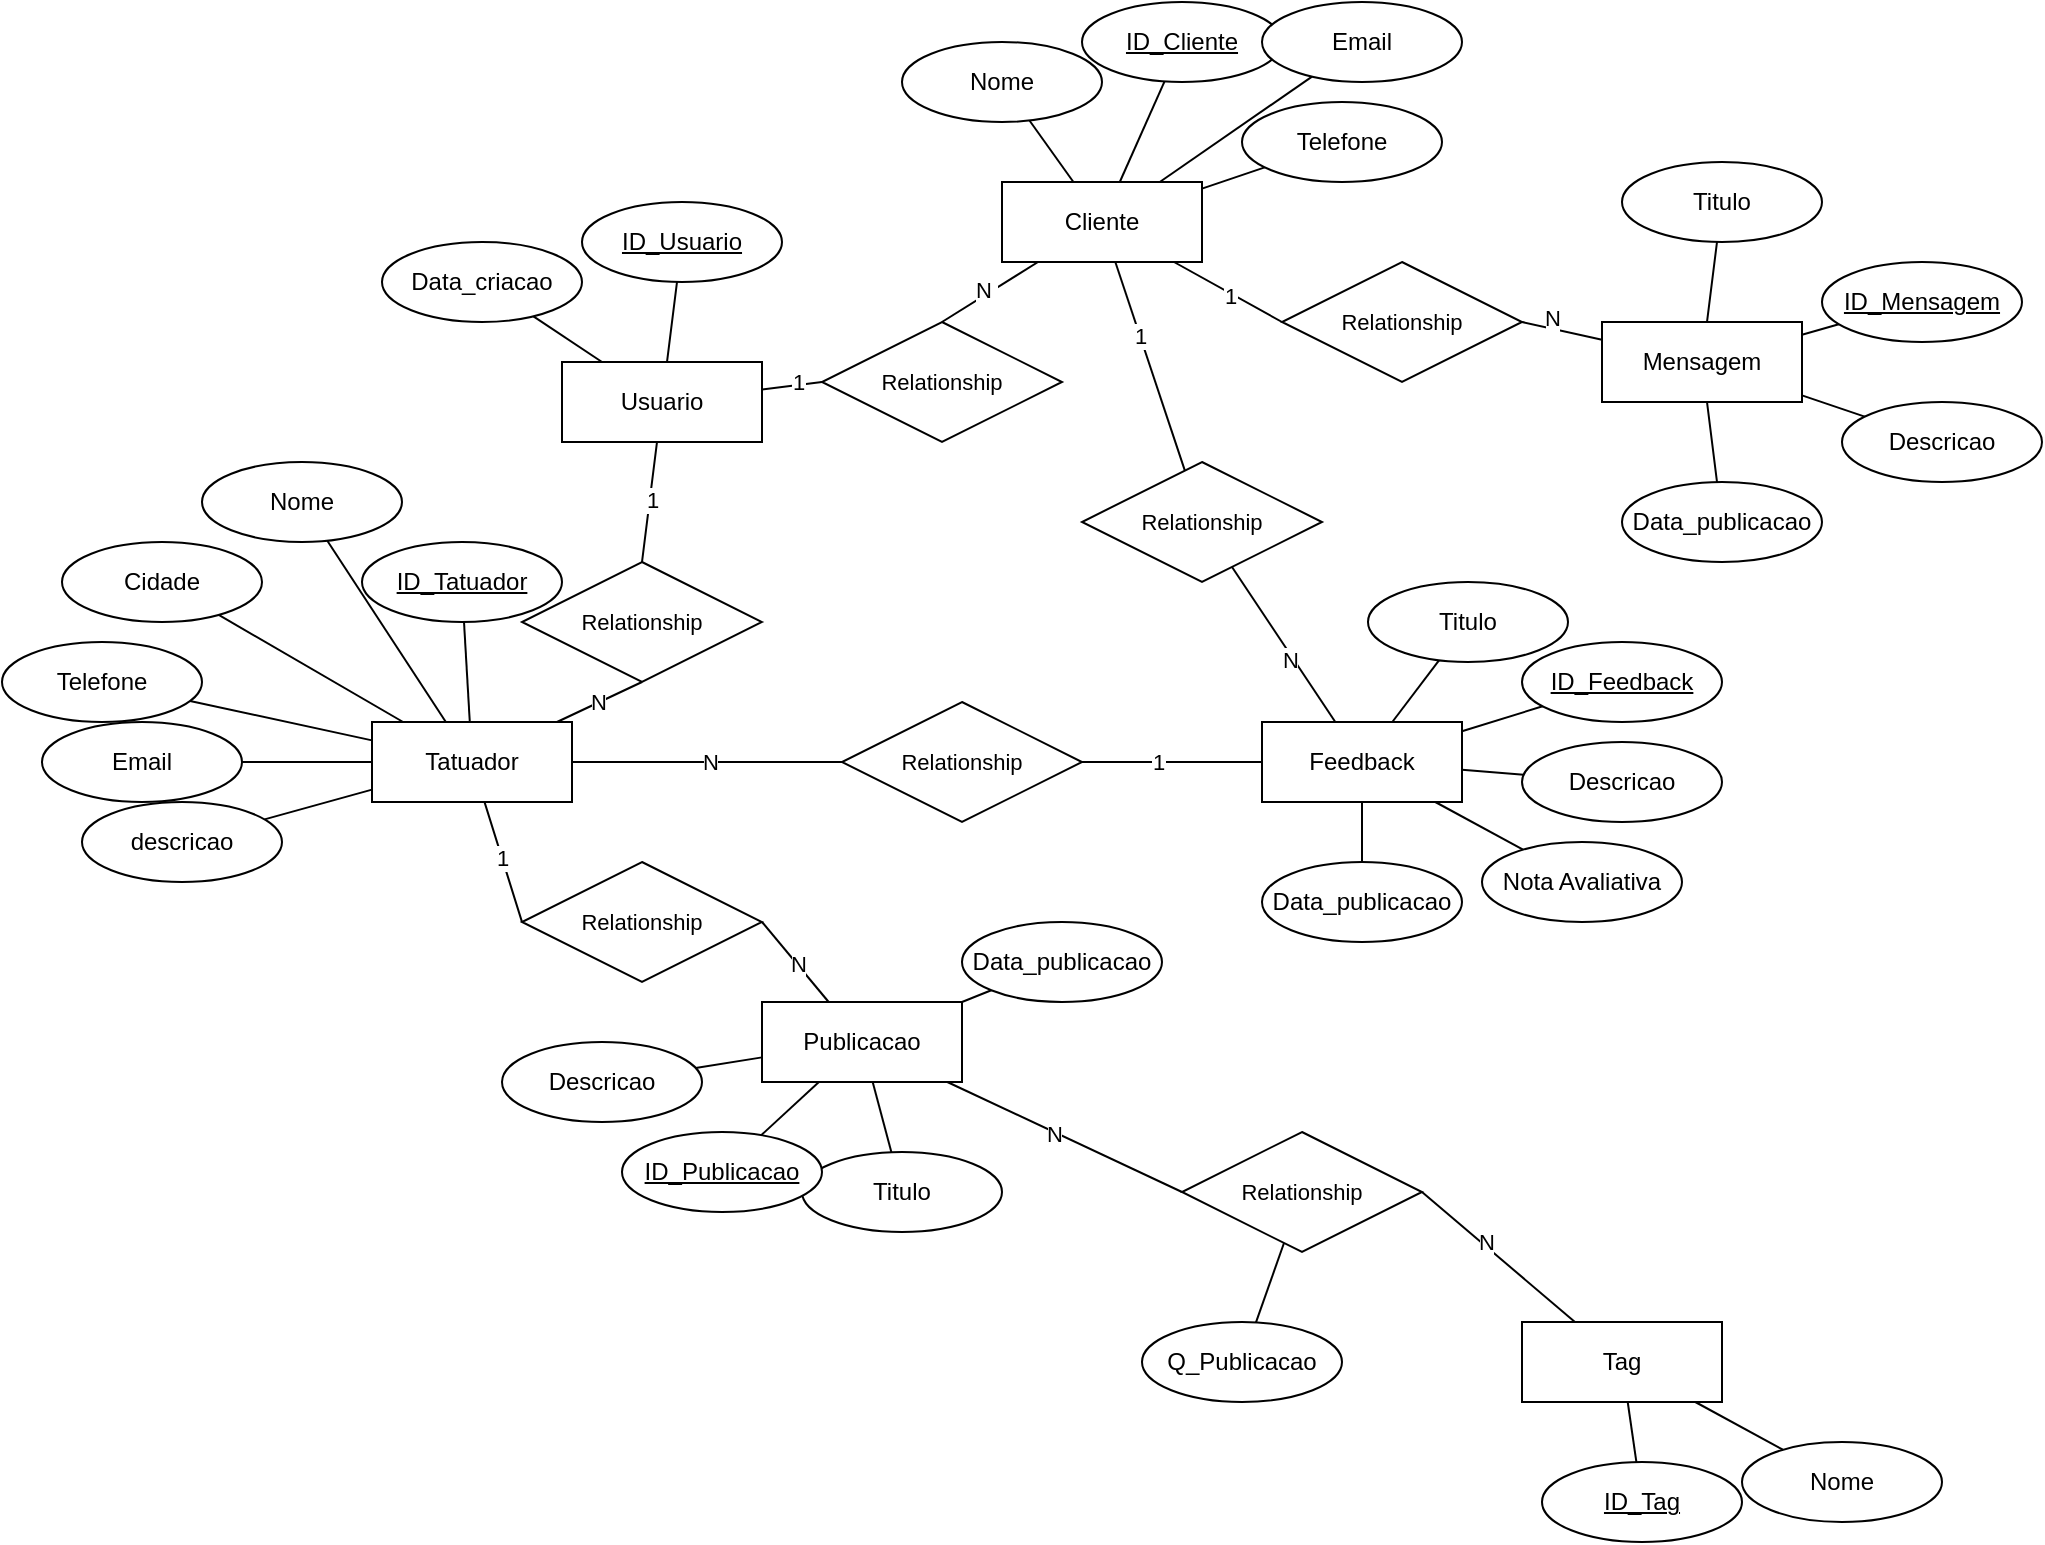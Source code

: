 <mxfile version="28.2.0">
  <diagram name="Página-1" id="Btdy7I1vFEHuzy6HAboN">
    <mxGraphModel dx="2128" dy="702" grid="1" gridSize="10" guides="1" tooltips="1" connect="1" arrows="1" fold="1" page="1" pageScale="1" pageWidth="827" pageHeight="1169" math="0" shadow="0">
      <root>
        <mxCell id="0" />
        <mxCell id="1" parent="0" />
        <mxCell id="7Q-aIxwYtXWz15wbCBjf-6" style="edgeStyle=none;shape=connector;rounded=0;orthogonalLoop=1;jettySize=auto;html=1;strokeColor=default;align=center;verticalAlign=middle;fontFamily=Helvetica;fontSize=11;fontColor=default;labelBackgroundColor=default;startFill=0;endArrow=none;" parent="1" source="7Q-aIxwYtXWz15wbCBjf-1" target="7Q-aIxwYtXWz15wbCBjf-2" edge="1">
          <mxGeometry relative="1" as="geometry" />
        </mxCell>
        <mxCell id="7Q-aIxwYtXWz15wbCBjf-1" value="Usuario" style="whiteSpace=wrap;html=1;align=center;" parent="1" vertex="1">
          <mxGeometry x="10" y="180" width="100" height="40" as="geometry" />
        </mxCell>
        <mxCell id="7Q-aIxwYtXWz15wbCBjf-2" value="Data_criacao" style="ellipse;whiteSpace=wrap;html=1;align=center;" parent="1" vertex="1">
          <mxGeometry x="-80" y="120" width="100" height="40" as="geometry" />
        </mxCell>
        <mxCell id="7Q-aIxwYtXWz15wbCBjf-5" style="rounded=0;orthogonalLoop=1;jettySize=auto;html=1;endArrow=none;startFill=0;" parent="1" source="7Q-aIxwYtXWz15wbCBjf-3" target="7Q-aIxwYtXWz15wbCBjf-1" edge="1">
          <mxGeometry relative="1" as="geometry">
            <mxPoint x="60" y="320" as="targetPoint" />
          </mxGeometry>
        </mxCell>
        <mxCell id="7Q-aIxwYtXWz15wbCBjf-3" value="ID_Usuario" style="ellipse;whiteSpace=wrap;html=1;align=center;fontStyle=4" parent="1" vertex="1">
          <mxGeometry x="20" y="100" width="100" height="40" as="geometry" />
        </mxCell>
        <mxCell id="7Q-aIxwYtXWz15wbCBjf-8" style="edgeStyle=none;shape=connector;rounded=0;orthogonalLoop=1;jettySize=auto;html=1;strokeColor=default;align=center;verticalAlign=middle;fontFamily=Helvetica;fontSize=11;fontColor=default;labelBackgroundColor=default;startFill=0;endArrow=none;" parent="1" source="7Q-aIxwYtXWz15wbCBjf-9" target="7Q-aIxwYtXWz15wbCBjf-10" edge="1">
          <mxGeometry relative="1" as="geometry" />
        </mxCell>
        <mxCell id="7Q-aIxwYtXWz15wbCBjf-105" style="edgeStyle=none;shape=connector;rounded=0;orthogonalLoop=1;jettySize=auto;html=1;strokeColor=default;align=center;verticalAlign=middle;fontFamily=Helvetica;fontSize=11;fontColor=default;labelBackgroundColor=default;startFill=0;endArrow=none;" parent="1" source="7Q-aIxwYtXWz15wbCBjf-9" target="7Q-aIxwYtXWz15wbCBjf-103" edge="1">
          <mxGeometry relative="1" as="geometry" />
        </mxCell>
        <mxCell id="7Q-aIxwYtXWz15wbCBjf-110" value="1" style="edgeLabel;html=1;align=center;verticalAlign=middle;resizable=0;points=[];fontFamily=Helvetica;fontSize=11;fontColor=default;labelBackgroundColor=default;" parent="7Q-aIxwYtXWz15wbCBjf-105" vertex="1" connectable="0">
          <mxGeometry x="-0.297" relative="1" as="geometry">
            <mxPoint as="offset" />
          </mxGeometry>
        </mxCell>
        <mxCell id="7Q-aIxwYtXWz15wbCBjf-9" value="Cliente" style="whiteSpace=wrap;html=1;align=center;" parent="1" vertex="1">
          <mxGeometry x="230" y="90" width="100" height="40" as="geometry" />
        </mxCell>
        <mxCell id="7Q-aIxwYtXWz15wbCBjf-10" value="Nome" style="ellipse;whiteSpace=wrap;html=1;align=center;" parent="1" vertex="1">
          <mxGeometry x="180" y="20" width="100" height="40" as="geometry" />
        </mxCell>
        <mxCell id="7Q-aIxwYtXWz15wbCBjf-11" style="rounded=0;orthogonalLoop=1;jettySize=auto;html=1;endArrow=none;startFill=0;" parent="1" source="7Q-aIxwYtXWz15wbCBjf-12" target="7Q-aIxwYtXWz15wbCBjf-9" edge="1">
          <mxGeometry relative="1" as="geometry">
            <mxPoint x="280" y="230" as="targetPoint" />
          </mxGeometry>
        </mxCell>
        <mxCell id="7Q-aIxwYtXWz15wbCBjf-12" value="ID_Cliente" style="ellipse;whiteSpace=wrap;html=1;align=center;fontStyle=4" parent="1" vertex="1">
          <mxGeometry x="270" width="100" height="40" as="geometry" />
        </mxCell>
        <mxCell id="7Q-aIxwYtXWz15wbCBjf-14" style="edgeStyle=none;shape=connector;rounded=0;orthogonalLoop=1;jettySize=auto;html=1;strokeColor=default;align=center;verticalAlign=middle;fontFamily=Helvetica;fontSize=11;fontColor=default;labelBackgroundColor=default;startFill=0;endArrow=none;" parent="1" source="7Q-aIxwYtXWz15wbCBjf-13" target="7Q-aIxwYtXWz15wbCBjf-9" edge="1">
          <mxGeometry relative="1" as="geometry" />
        </mxCell>
        <mxCell id="7Q-aIxwYtXWz15wbCBjf-13" value="Email" style="ellipse;whiteSpace=wrap;html=1;align=center;" parent="1" vertex="1">
          <mxGeometry x="360" width="100" height="40" as="geometry" />
        </mxCell>
        <mxCell id="7Q-aIxwYtXWz15wbCBjf-16" style="edgeStyle=none;shape=connector;rounded=0;orthogonalLoop=1;jettySize=auto;html=1;strokeColor=default;align=center;verticalAlign=middle;fontFamily=Helvetica;fontSize=11;fontColor=default;labelBackgroundColor=default;startFill=0;endArrow=none;" parent="1" source="7Q-aIxwYtXWz15wbCBjf-15" target="7Q-aIxwYtXWz15wbCBjf-9" edge="1">
          <mxGeometry relative="1" as="geometry" />
        </mxCell>
        <mxCell id="7Q-aIxwYtXWz15wbCBjf-15" value="Telefone" style="ellipse;whiteSpace=wrap;html=1;align=center;" parent="1" vertex="1">
          <mxGeometry x="350" y="50" width="100" height="40" as="geometry" />
        </mxCell>
        <mxCell id="7Q-aIxwYtXWz15wbCBjf-28" style="edgeStyle=none;shape=connector;rounded=0;orthogonalLoop=1;jettySize=auto;html=1;strokeColor=default;align=center;verticalAlign=middle;fontFamily=Helvetica;fontSize=11;fontColor=default;labelBackgroundColor=default;startFill=0;endArrow=none;" parent="1" source="7Q-aIxwYtXWz15wbCBjf-29" target="7Q-aIxwYtXWz15wbCBjf-30" edge="1">
          <mxGeometry relative="1" as="geometry" />
        </mxCell>
        <mxCell id="7Q-aIxwYtXWz15wbCBjf-104" style="edgeStyle=none;shape=connector;rounded=0;orthogonalLoop=1;jettySize=auto;html=1;strokeColor=default;align=center;verticalAlign=middle;fontFamily=Helvetica;fontSize=11;fontColor=default;labelBackgroundColor=default;startFill=0;endArrow=none;" parent="1" source="7Q-aIxwYtXWz15wbCBjf-29" target="7Q-aIxwYtXWz15wbCBjf-102" edge="1">
          <mxGeometry relative="1" as="geometry" />
        </mxCell>
        <mxCell id="7Q-aIxwYtXWz15wbCBjf-108" value="N" style="edgeLabel;html=1;align=center;verticalAlign=middle;resizable=0;points=[];fontFamily=Helvetica;fontSize=11;fontColor=default;labelBackgroundColor=default;" parent="7Q-aIxwYtXWz15wbCBjf-104" vertex="1" connectable="0">
          <mxGeometry x="0.012" relative="1" as="geometry">
            <mxPoint as="offset" />
          </mxGeometry>
        </mxCell>
        <mxCell id="7Q-aIxwYtXWz15wbCBjf-29" value="Tatuador" style="whiteSpace=wrap;html=1;align=center;" parent="1" vertex="1">
          <mxGeometry x="-85" y="360" width="100" height="40" as="geometry" />
        </mxCell>
        <mxCell id="7Q-aIxwYtXWz15wbCBjf-30" value="Nome" style="ellipse;whiteSpace=wrap;html=1;align=center;" parent="1" vertex="1">
          <mxGeometry x="-170" y="230" width="100" height="40" as="geometry" />
        </mxCell>
        <mxCell id="7Q-aIxwYtXWz15wbCBjf-31" style="rounded=0;orthogonalLoop=1;jettySize=auto;html=1;endArrow=none;startFill=0;" parent="1" source="7Q-aIxwYtXWz15wbCBjf-32" target="7Q-aIxwYtXWz15wbCBjf-29" edge="1">
          <mxGeometry relative="1" as="geometry">
            <mxPoint x="-35" y="500" as="targetPoint" />
          </mxGeometry>
        </mxCell>
        <mxCell id="7Q-aIxwYtXWz15wbCBjf-32" value="ID_Tatuador" style="ellipse;whiteSpace=wrap;html=1;align=center;fontStyle=4" parent="1" vertex="1">
          <mxGeometry x="-90" y="270" width="100" height="40" as="geometry" />
        </mxCell>
        <mxCell id="7Q-aIxwYtXWz15wbCBjf-33" style="edgeStyle=none;shape=connector;rounded=0;orthogonalLoop=1;jettySize=auto;html=1;strokeColor=default;align=center;verticalAlign=middle;fontFamily=Helvetica;fontSize=11;fontColor=default;labelBackgroundColor=default;startFill=0;endArrow=none;" parent="1" source="7Q-aIxwYtXWz15wbCBjf-34" target="7Q-aIxwYtXWz15wbCBjf-29" edge="1">
          <mxGeometry relative="1" as="geometry" />
        </mxCell>
        <mxCell id="7Q-aIxwYtXWz15wbCBjf-34" value="Email" style="ellipse;whiteSpace=wrap;html=1;align=center;" parent="1" vertex="1">
          <mxGeometry x="-250" y="360" width="100" height="40" as="geometry" />
        </mxCell>
        <mxCell id="7Q-aIxwYtXWz15wbCBjf-35" style="edgeStyle=none;shape=connector;rounded=0;orthogonalLoop=1;jettySize=auto;html=1;strokeColor=default;align=center;verticalAlign=middle;fontFamily=Helvetica;fontSize=11;fontColor=default;labelBackgroundColor=default;startFill=0;endArrow=none;" parent="1" source="7Q-aIxwYtXWz15wbCBjf-36" target="7Q-aIxwYtXWz15wbCBjf-29" edge="1">
          <mxGeometry relative="1" as="geometry" />
        </mxCell>
        <mxCell id="7Q-aIxwYtXWz15wbCBjf-36" value="Telefone" style="ellipse;whiteSpace=wrap;html=1;align=center;" parent="1" vertex="1">
          <mxGeometry x="-270" y="320" width="100" height="40" as="geometry" />
        </mxCell>
        <mxCell id="7Q-aIxwYtXWz15wbCBjf-37" style="edgeStyle=none;shape=connector;rounded=0;orthogonalLoop=1;jettySize=auto;html=1;strokeColor=default;align=center;verticalAlign=middle;fontFamily=Helvetica;fontSize=11;fontColor=default;labelBackgroundColor=default;startFill=0;endArrow=none;" parent="1" source="7Q-aIxwYtXWz15wbCBjf-38" target="7Q-aIxwYtXWz15wbCBjf-39" edge="1">
          <mxGeometry relative="1" as="geometry" />
        </mxCell>
        <mxCell id="7Q-aIxwYtXWz15wbCBjf-38" value="Feedback" style="whiteSpace=wrap;html=1;align=center;" parent="1" vertex="1">
          <mxGeometry x="360" y="360" width="100" height="40" as="geometry" />
        </mxCell>
        <mxCell id="7Q-aIxwYtXWz15wbCBjf-39" value="Titulo" style="ellipse;whiteSpace=wrap;html=1;align=center;" parent="1" vertex="1">
          <mxGeometry x="413" y="290" width="100" height="40" as="geometry" />
        </mxCell>
        <mxCell id="7Q-aIxwYtXWz15wbCBjf-40" style="rounded=0;orthogonalLoop=1;jettySize=auto;html=1;endArrow=none;startFill=0;" parent="1" source="7Q-aIxwYtXWz15wbCBjf-41" target="7Q-aIxwYtXWz15wbCBjf-38" edge="1">
          <mxGeometry relative="1" as="geometry">
            <mxPoint x="410" y="500" as="targetPoint" />
          </mxGeometry>
        </mxCell>
        <mxCell id="7Q-aIxwYtXWz15wbCBjf-41" value="ID_Feedback" style="ellipse;whiteSpace=wrap;html=1;align=center;fontStyle=4" parent="1" vertex="1">
          <mxGeometry x="490" y="320" width="100" height="40" as="geometry" />
        </mxCell>
        <mxCell id="7Q-aIxwYtXWz15wbCBjf-42" style="edgeStyle=none;shape=connector;rounded=0;orthogonalLoop=1;jettySize=auto;html=1;strokeColor=default;align=center;verticalAlign=middle;fontFamily=Helvetica;fontSize=11;fontColor=default;labelBackgroundColor=default;startFill=0;endArrow=none;" parent="1" source="7Q-aIxwYtXWz15wbCBjf-43" target="7Q-aIxwYtXWz15wbCBjf-38" edge="1">
          <mxGeometry relative="1" as="geometry" />
        </mxCell>
        <mxCell id="7Q-aIxwYtXWz15wbCBjf-43" value="Descricao" style="ellipse;whiteSpace=wrap;html=1;align=center;" parent="1" vertex="1">
          <mxGeometry x="490" y="370" width="100" height="40" as="geometry" />
        </mxCell>
        <mxCell id="7Q-aIxwYtXWz15wbCBjf-44" style="edgeStyle=none;shape=connector;rounded=0;orthogonalLoop=1;jettySize=auto;html=1;strokeColor=default;align=center;verticalAlign=middle;fontFamily=Helvetica;fontSize=11;fontColor=default;labelBackgroundColor=default;startFill=0;endArrow=none;" parent="1" source="7Q-aIxwYtXWz15wbCBjf-45" target="7Q-aIxwYtXWz15wbCBjf-38" edge="1">
          <mxGeometry relative="1" as="geometry">
            <mxPoint x="450" y="410" as="targetPoint" />
          </mxGeometry>
        </mxCell>
        <mxCell id="7Q-aIxwYtXWz15wbCBjf-45" value="Nota Avaliativa" style="ellipse;whiteSpace=wrap;html=1;align=center;" parent="1" vertex="1">
          <mxGeometry x="470" y="420" width="100" height="40" as="geometry" />
        </mxCell>
        <mxCell id="7Q-aIxwYtXWz15wbCBjf-47" style="edgeStyle=none;shape=connector;rounded=0;orthogonalLoop=1;jettySize=auto;html=1;strokeColor=default;align=center;verticalAlign=middle;fontFamily=Helvetica;fontSize=11;fontColor=default;labelBackgroundColor=default;startFill=0;endArrow=none;" parent="1" source="7Q-aIxwYtXWz15wbCBjf-48" target="7Q-aIxwYtXWz15wbCBjf-49" edge="1">
          <mxGeometry relative="1" as="geometry" />
        </mxCell>
        <mxCell id="7Q-aIxwYtXWz15wbCBjf-48" value="Publicacao" style="whiteSpace=wrap;html=1;align=center;" parent="1" vertex="1">
          <mxGeometry x="110" y="500" width="100" height="40" as="geometry" />
        </mxCell>
        <mxCell id="7Q-aIxwYtXWz15wbCBjf-49" value="Titulo" style="ellipse;whiteSpace=wrap;html=1;align=center;" parent="1" vertex="1">
          <mxGeometry x="130" y="575" width="100" height="40" as="geometry" />
        </mxCell>
        <mxCell id="7Q-aIxwYtXWz15wbCBjf-50" style="rounded=0;orthogonalLoop=1;jettySize=auto;html=1;endArrow=none;startFill=0;" parent="1" source="7Q-aIxwYtXWz15wbCBjf-51" target="7Q-aIxwYtXWz15wbCBjf-48" edge="1">
          <mxGeometry relative="1" as="geometry">
            <mxPoint x="230" y="655" as="targetPoint" />
          </mxGeometry>
        </mxCell>
        <mxCell id="7Q-aIxwYtXWz15wbCBjf-51" value="ID_Publicacao" style="ellipse;whiteSpace=wrap;html=1;align=center;fontStyle=4" parent="1" vertex="1">
          <mxGeometry x="40" y="565" width="100" height="40" as="geometry" />
        </mxCell>
        <mxCell id="7Q-aIxwYtXWz15wbCBjf-52" style="edgeStyle=none;shape=connector;rounded=0;orthogonalLoop=1;jettySize=auto;html=1;strokeColor=default;align=center;verticalAlign=middle;fontFamily=Helvetica;fontSize=11;fontColor=default;labelBackgroundColor=default;startFill=0;endArrow=none;" parent="1" source="7Q-aIxwYtXWz15wbCBjf-53" target="7Q-aIxwYtXWz15wbCBjf-48" edge="1">
          <mxGeometry relative="1" as="geometry" />
        </mxCell>
        <mxCell id="7Q-aIxwYtXWz15wbCBjf-53" value="Descricao" style="ellipse;whiteSpace=wrap;html=1;align=center;" parent="1" vertex="1">
          <mxGeometry x="-20" y="520" width="100" height="40" as="geometry" />
        </mxCell>
        <mxCell id="7Q-aIxwYtXWz15wbCBjf-56" style="edgeStyle=none;shape=connector;rounded=0;orthogonalLoop=1;jettySize=auto;html=1;strokeColor=default;align=center;verticalAlign=middle;fontFamily=Helvetica;fontSize=11;fontColor=default;labelBackgroundColor=default;startFill=0;endArrow=none;" parent="1" source="7Q-aIxwYtXWz15wbCBjf-57" target="7Q-aIxwYtXWz15wbCBjf-58" edge="1">
          <mxGeometry relative="1" as="geometry" />
        </mxCell>
        <mxCell id="7Q-aIxwYtXWz15wbCBjf-57" value="Mensagem" style="whiteSpace=wrap;html=1;align=center;" parent="1" vertex="1">
          <mxGeometry x="530" y="160" width="100" height="40" as="geometry" />
        </mxCell>
        <mxCell id="7Q-aIxwYtXWz15wbCBjf-58" value="Titulo" style="ellipse;whiteSpace=wrap;html=1;align=center;" parent="1" vertex="1">
          <mxGeometry x="540" y="80" width="100" height="40" as="geometry" />
        </mxCell>
        <mxCell id="7Q-aIxwYtXWz15wbCBjf-59" style="rounded=0;orthogonalLoop=1;jettySize=auto;html=1;endArrow=none;startFill=0;" parent="1" source="7Q-aIxwYtXWz15wbCBjf-60" target="7Q-aIxwYtXWz15wbCBjf-57" edge="1">
          <mxGeometry relative="1" as="geometry">
            <mxPoint x="520" y="290" as="targetPoint" />
          </mxGeometry>
        </mxCell>
        <mxCell id="7Q-aIxwYtXWz15wbCBjf-60" value="ID_Mensagem" style="ellipse;whiteSpace=wrap;html=1;align=center;fontStyle=4" parent="1" vertex="1">
          <mxGeometry x="640" y="130" width="100" height="40" as="geometry" />
        </mxCell>
        <mxCell id="7Q-aIxwYtXWz15wbCBjf-61" style="edgeStyle=none;shape=connector;rounded=0;orthogonalLoop=1;jettySize=auto;html=1;strokeColor=default;align=center;verticalAlign=middle;fontFamily=Helvetica;fontSize=11;fontColor=default;labelBackgroundColor=default;startFill=0;endArrow=none;" parent="1" source="7Q-aIxwYtXWz15wbCBjf-62" target="7Q-aIxwYtXWz15wbCBjf-57" edge="1">
          <mxGeometry relative="1" as="geometry" />
        </mxCell>
        <mxCell id="7Q-aIxwYtXWz15wbCBjf-62" value="Descricao" style="ellipse;whiteSpace=wrap;html=1;align=center;" parent="1" vertex="1">
          <mxGeometry x="650" y="200" width="100" height="40" as="geometry" />
        </mxCell>
        <mxCell id="7Q-aIxwYtXWz15wbCBjf-63" style="edgeStyle=none;shape=connector;rounded=0;orthogonalLoop=1;jettySize=auto;html=1;strokeColor=default;align=center;verticalAlign=middle;fontFamily=Helvetica;fontSize=11;fontColor=default;labelBackgroundColor=default;startFill=0;endArrow=none;" parent="1" source="7Q-aIxwYtXWz15wbCBjf-64" target="7Q-aIxwYtXWz15wbCBjf-65" edge="1">
          <mxGeometry relative="1" as="geometry" />
        </mxCell>
        <mxCell id="7Q-aIxwYtXWz15wbCBjf-64" value="Tag" style="whiteSpace=wrap;html=1;align=center;" parent="1" vertex="1">
          <mxGeometry x="490" y="660" width="100" height="40" as="geometry" />
        </mxCell>
        <mxCell id="7Q-aIxwYtXWz15wbCBjf-65" value="Nome" style="ellipse;whiteSpace=wrap;html=1;align=center;" parent="1" vertex="1">
          <mxGeometry x="600" y="720" width="100" height="40" as="geometry" />
        </mxCell>
        <mxCell id="7Q-aIxwYtXWz15wbCBjf-66" style="rounded=0;orthogonalLoop=1;jettySize=auto;html=1;endArrow=none;startFill=0;" parent="1" source="7Q-aIxwYtXWz15wbCBjf-67" target="7Q-aIxwYtXWz15wbCBjf-64" edge="1">
          <mxGeometry relative="1" as="geometry">
            <mxPoint x="540" y="800" as="targetPoint" />
          </mxGeometry>
        </mxCell>
        <mxCell id="7Q-aIxwYtXWz15wbCBjf-67" value="ID_Tag" style="ellipse;whiteSpace=wrap;html=1;align=center;fontStyle=4" parent="1" vertex="1">
          <mxGeometry x="500" y="730" width="100" height="40" as="geometry" />
        </mxCell>
        <mxCell id="7Q-aIxwYtXWz15wbCBjf-71" style="edgeStyle=none;shape=connector;rounded=0;orthogonalLoop=1;jettySize=auto;html=1;strokeColor=default;align=center;verticalAlign=middle;fontFamily=Helvetica;fontSize=11;fontColor=default;labelBackgroundColor=default;startFill=0;endArrow=none;" parent="1" source="7Q-aIxwYtXWz15wbCBjf-70" target="7Q-aIxwYtXWz15wbCBjf-29" edge="1">
          <mxGeometry relative="1" as="geometry" />
        </mxCell>
        <mxCell id="7Q-aIxwYtXWz15wbCBjf-70" value="Cidade" style="ellipse;whiteSpace=wrap;html=1;align=center;" parent="1" vertex="1">
          <mxGeometry x="-240" y="270" width="100" height="40" as="geometry" />
        </mxCell>
        <mxCell id="7Q-aIxwYtXWz15wbCBjf-79" style="edgeStyle=none;shape=connector;rounded=0;orthogonalLoop=1;jettySize=auto;html=1;exitX=0.5;exitY=0;exitDx=0;exitDy=0;strokeColor=default;align=center;verticalAlign=middle;fontFamily=Helvetica;fontSize=11;fontColor=default;labelBackgroundColor=default;startFill=0;endArrow=none;" parent="1" source="7Q-aIxwYtXWz15wbCBjf-74" target="7Q-aIxwYtXWz15wbCBjf-9" edge="1">
          <mxGeometry relative="1" as="geometry" />
        </mxCell>
        <mxCell id="7Q-aIxwYtXWz15wbCBjf-83" value="N&amp;nbsp;" style="edgeLabel;html=1;align=center;verticalAlign=middle;resizable=0;points=[];fontFamily=Helvetica;fontSize=11;fontColor=default;labelBackgroundColor=default;" parent="7Q-aIxwYtXWz15wbCBjf-79" vertex="1" connectable="0">
          <mxGeometry x="-0.046" y="2" relative="1" as="geometry">
            <mxPoint as="offset" />
          </mxGeometry>
        </mxCell>
        <mxCell id="7Q-aIxwYtXWz15wbCBjf-80" style="edgeStyle=none;shape=connector;rounded=0;orthogonalLoop=1;jettySize=auto;html=1;exitX=0;exitY=0.5;exitDx=0;exitDy=0;strokeColor=default;align=center;verticalAlign=middle;fontFamily=Helvetica;fontSize=11;fontColor=default;labelBackgroundColor=default;startFill=0;endArrow=none;" parent="1" source="7Q-aIxwYtXWz15wbCBjf-74" target="7Q-aIxwYtXWz15wbCBjf-1" edge="1">
          <mxGeometry relative="1" as="geometry" />
        </mxCell>
        <mxCell id="7Q-aIxwYtXWz15wbCBjf-81" value="1" style="edgeLabel;html=1;align=center;verticalAlign=middle;resizable=0;points=[];fontFamily=Helvetica;fontSize=11;fontColor=default;labelBackgroundColor=default;" parent="7Q-aIxwYtXWz15wbCBjf-80" vertex="1" connectable="0">
          <mxGeometry x="-0.157" y="-2" relative="1" as="geometry">
            <mxPoint as="offset" />
          </mxGeometry>
        </mxCell>
        <mxCell id="7Q-aIxwYtXWz15wbCBjf-74" value="Relationship" style="shape=rhombus;perimeter=rhombusPerimeter;whiteSpace=wrap;html=1;align=center;fontFamily=Helvetica;fontSize=11;fontColor=default;labelBackgroundColor=default;" parent="1" vertex="1">
          <mxGeometry x="140" y="160" width="120" height="60" as="geometry" />
        </mxCell>
        <mxCell id="7Q-aIxwYtXWz15wbCBjf-76" style="edgeStyle=none;shape=connector;rounded=0;orthogonalLoop=1;jettySize=auto;html=1;exitX=0.5;exitY=0;exitDx=0;exitDy=0;strokeColor=default;align=center;verticalAlign=middle;fontFamily=Helvetica;fontSize=11;fontColor=default;labelBackgroundColor=default;startFill=0;endArrow=none;" parent="1" source="7Q-aIxwYtXWz15wbCBjf-75" target="7Q-aIxwYtXWz15wbCBjf-1" edge="1">
          <mxGeometry relative="1" as="geometry" />
        </mxCell>
        <mxCell id="7Q-aIxwYtXWz15wbCBjf-82" value="1" style="edgeLabel;html=1;align=center;verticalAlign=middle;resizable=0;points=[];fontFamily=Helvetica;fontSize=11;fontColor=default;labelBackgroundColor=default;" parent="7Q-aIxwYtXWz15wbCBjf-76" vertex="1" connectable="0">
          <mxGeometry x="0.059" y="-1" relative="1" as="geometry">
            <mxPoint as="offset" />
          </mxGeometry>
        </mxCell>
        <mxCell id="7Q-aIxwYtXWz15wbCBjf-77" style="edgeStyle=none;shape=connector;rounded=0;orthogonalLoop=1;jettySize=auto;html=1;exitX=0.5;exitY=1;exitDx=0;exitDy=0;strokeColor=default;align=center;verticalAlign=middle;fontFamily=Helvetica;fontSize=11;fontColor=default;labelBackgroundColor=default;startFill=0;endArrow=none;" parent="1" source="7Q-aIxwYtXWz15wbCBjf-75" target="7Q-aIxwYtXWz15wbCBjf-29" edge="1">
          <mxGeometry relative="1" as="geometry" />
        </mxCell>
        <mxCell id="7Q-aIxwYtXWz15wbCBjf-84" value="N" style="edgeLabel;html=1;align=center;verticalAlign=middle;resizable=0;points=[];fontFamily=Helvetica;fontSize=11;fontColor=default;labelBackgroundColor=default;" parent="7Q-aIxwYtXWz15wbCBjf-77" vertex="1" connectable="0">
          <mxGeometry x="0.048" y="-1" relative="1" as="geometry">
            <mxPoint as="offset" />
          </mxGeometry>
        </mxCell>
        <mxCell id="7Q-aIxwYtXWz15wbCBjf-75" value="Relationship" style="shape=rhombus;perimeter=rhombusPerimeter;whiteSpace=wrap;html=1;align=center;fontFamily=Helvetica;fontSize=11;fontColor=default;labelBackgroundColor=default;" parent="1" vertex="1">
          <mxGeometry x="-10" y="280" width="120" height="60" as="geometry" />
        </mxCell>
        <mxCell id="7Q-aIxwYtXWz15wbCBjf-86" style="edgeStyle=none;shape=connector;rounded=0;orthogonalLoop=1;jettySize=auto;html=1;exitX=1;exitY=0.5;exitDx=0;exitDy=0;strokeColor=default;align=center;verticalAlign=middle;fontFamily=Helvetica;fontSize=11;fontColor=default;labelBackgroundColor=default;startFill=0;endArrow=none;" parent="1" source="7Q-aIxwYtXWz15wbCBjf-85" target="7Q-aIxwYtXWz15wbCBjf-48" edge="1">
          <mxGeometry relative="1" as="geometry" />
        </mxCell>
        <mxCell id="7Q-aIxwYtXWz15wbCBjf-92" value="N" style="edgeLabel;html=1;align=center;verticalAlign=middle;resizable=0;points=[];fontFamily=Helvetica;fontSize=11;fontColor=default;labelBackgroundColor=default;" parent="7Q-aIxwYtXWz15wbCBjf-86" vertex="1" connectable="0">
          <mxGeometry x="0.047" relative="1" as="geometry">
            <mxPoint as="offset" />
          </mxGeometry>
        </mxCell>
        <mxCell id="7Q-aIxwYtXWz15wbCBjf-87" style="edgeStyle=none;shape=connector;rounded=0;orthogonalLoop=1;jettySize=auto;html=1;exitX=0;exitY=0.5;exitDx=0;exitDy=0;strokeColor=default;align=center;verticalAlign=middle;fontFamily=Helvetica;fontSize=11;fontColor=default;labelBackgroundColor=default;startFill=0;endArrow=none;" parent="1" source="7Q-aIxwYtXWz15wbCBjf-85" target="7Q-aIxwYtXWz15wbCBjf-29" edge="1">
          <mxGeometry relative="1" as="geometry" />
        </mxCell>
        <mxCell id="7Q-aIxwYtXWz15wbCBjf-91" value="1" style="edgeLabel;html=1;align=center;verticalAlign=middle;resizable=0;points=[];fontFamily=Helvetica;fontSize=11;fontColor=default;labelBackgroundColor=default;" parent="7Q-aIxwYtXWz15wbCBjf-87" vertex="1" connectable="0">
          <mxGeometry x="0.081" relative="1" as="geometry">
            <mxPoint as="offset" />
          </mxGeometry>
        </mxCell>
        <mxCell id="7Q-aIxwYtXWz15wbCBjf-85" value="Relationship" style="shape=rhombus;perimeter=rhombusPerimeter;whiteSpace=wrap;html=1;align=center;fontFamily=Helvetica;fontSize=11;fontColor=default;labelBackgroundColor=default;" parent="1" vertex="1">
          <mxGeometry x="-10" y="430" width="120" height="60" as="geometry" />
        </mxCell>
        <mxCell id="7Q-aIxwYtXWz15wbCBjf-89" style="edgeStyle=none;shape=connector;rounded=0;orthogonalLoop=1;jettySize=auto;html=1;exitX=1;exitY=0.5;exitDx=0;exitDy=0;strokeColor=default;align=center;verticalAlign=middle;fontFamily=Helvetica;fontSize=11;fontColor=default;labelBackgroundColor=default;startFill=0;endArrow=none;" parent="1" source="7Q-aIxwYtXWz15wbCBjf-88" target="7Q-aIxwYtXWz15wbCBjf-64" edge="1">
          <mxGeometry relative="1" as="geometry" />
        </mxCell>
        <mxCell id="7Q-aIxwYtXWz15wbCBjf-94" value="N" style="edgeLabel;html=1;align=center;verticalAlign=middle;resizable=0;points=[];fontFamily=Helvetica;fontSize=11;fontColor=default;labelBackgroundColor=default;" parent="7Q-aIxwYtXWz15wbCBjf-89" vertex="1" connectable="0">
          <mxGeometry x="-0.205" y="2" relative="1" as="geometry">
            <mxPoint as="offset" />
          </mxGeometry>
        </mxCell>
        <mxCell id="7Q-aIxwYtXWz15wbCBjf-90" style="edgeStyle=none;shape=connector;rounded=0;orthogonalLoop=1;jettySize=auto;html=1;exitX=0;exitY=0.5;exitDx=0;exitDy=0;strokeColor=default;align=center;verticalAlign=middle;fontFamily=Helvetica;fontSize=11;fontColor=default;labelBackgroundColor=default;startFill=0;endArrow=none;" parent="1" source="7Q-aIxwYtXWz15wbCBjf-88" target="7Q-aIxwYtXWz15wbCBjf-48" edge="1">
          <mxGeometry relative="1" as="geometry" />
        </mxCell>
        <mxCell id="7Q-aIxwYtXWz15wbCBjf-93" value="N" style="edgeLabel;html=1;align=center;verticalAlign=middle;resizable=0;points=[];fontFamily=Helvetica;fontSize=11;fontColor=default;labelBackgroundColor=default;" parent="7Q-aIxwYtXWz15wbCBjf-90" vertex="1" connectable="0">
          <mxGeometry x="0.091" y="1" relative="1" as="geometry">
            <mxPoint as="offset" />
          </mxGeometry>
        </mxCell>
        <mxCell id="7Q-aIxwYtXWz15wbCBjf-96" style="edgeStyle=none;shape=connector;rounded=0;orthogonalLoop=1;jettySize=auto;html=1;strokeColor=default;align=center;verticalAlign=middle;fontFamily=Helvetica;fontSize=11;fontColor=default;labelBackgroundColor=default;startFill=0;endArrow=none;" parent="1" source="7Q-aIxwYtXWz15wbCBjf-88" target="7Q-aIxwYtXWz15wbCBjf-95" edge="1">
          <mxGeometry relative="1" as="geometry" />
        </mxCell>
        <mxCell id="7Q-aIxwYtXWz15wbCBjf-88" value="Relationship" style="shape=rhombus;perimeter=rhombusPerimeter;whiteSpace=wrap;html=1;align=center;fontFamily=Helvetica;fontSize=11;fontColor=default;labelBackgroundColor=default;" parent="1" vertex="1">
          <mxGeometry x="320" y="565" width="120" height="60" as="geometry" />
        </mxCell>
        <mxCell id="7Q-aIxwYtXWz15wbCBjf-95" value="Q_Publicacao" style="ellipse;whiteSpace=wrap;html=1;align=center;" parent="1" vertex="1">
          <mxGeometry x="300" y="660" width="100" height="40" as="geometry" />
        </mxCell>
        <mxCell id="7Q-aIxwYtXWz15wbCBjf-98" style="edgeStyle=none;shape=connector;rounded=0;orthogonalLoop=1;jettySize=auto;html=1;strokeColor=default;align=center;verticalAlign=middle;fontFamily=Helvetica;fontSize=11;fontColor=default;labelBackgroundColor=default;startFill=0;endArrow=none;exitX=0;exitY=0.5;exitDx=0;exitDy=0;" parent="1" source="7Q-aIxwYtXWz15wbCBjf-97" target="7Q-aIxwYtXWz15wbCBjf-9" edge="1">
          <mxGeometry relative="1" as="geometry" />
        </mxCell>
        <mxCell id="7Q-aIxwYtXWz15wbCBjf-100" value="1" style="edgeLabel;html=1;align=center;verticalAlign=middle;resizable=0;points=[];fontFamily=Helvetica;fontSize=11;fontColor=default;labelBackgroundColor=default;" parent="7Q-aIxwYtXWz15wbCBjf-98" vertex="1" connectable="0">
          <mxGeometry x="-0.067" y="1" relative="1" as="geometry">
            <mxPoint as="offset" />
          </mxGeometry>
        </mxCell>
        <mxCell id="7Q-aIxwYtXWz15wbCBjf-99" style="edgeStyle=none;shape=connector;rounded=0;orthogonalLoop=1;jettySize=auto;html=1;exitX=1;exitY=0.5;exitDx=0;exitDy=0;strokeColor=default;align=center;verticalAlign=middle;fontFamily=Helvetica;fontSize=11;fontColor=default;labelBackgroundColor=default;startFill=0;endArrow=none;" parent="1" source="7Q-aIxwYtXWz15wbCBjf-97" target="7Q-aIxwYtXWz15wbCBjf-57" edge="1">
          <mxGeometry relative="1" as="geometry" />
        </mxCell>
        <mxCell id="7Q-aIxwYtXWz15wbCBjf-101" value="N" style="edgeLabel;html=1;align=center;verticalAlign=middle;resizable=0;points=[];fontFamily=Helvetica;fontSize=11;fontColor=default;labelBackgroundColor=default;" parent="7Q-aIxwYtXWz15wbCBjf-99" vertex="1" connectable="0">
          <mxGeometry x="-0.323" y="5" relative="1" as="geometry">
            <mxPoint as="offset" />
          </mxGeometry>
        </mxCell>
        <mxCell id="7Q-aIxwYtXWz15wbCBjf-97" value="Relationship" style="shape=rhombus;perimeter=rhombusPerimeter;whiteSpace=wrap;html=1;align=center;fontFamily=Helvetica;fontSize=11;fontColor=default;labelBackgroundColor=default;" parent="1" vertex="1">
          <mxGeometry x="370" y="130" width="120" height="60" as="geometry" />
        </mxCell>
        <mxCell id="7Q-aIxwYtXWz15wbCBjf-107" style="edgeStyle=none;shape=connector;rounded=0;orthogonalLoop=1;jettySize=auto;html=1;strokeColor=default;align=center;verticalAlign=middle;fontFamily=Helvetica;fontSize=11;fontColor=default;labelBackgroundColor=default;startFill=0;endArrow=none;" parent="1" source="7Q-aIxwYtXWz15wbCBjf-102" target="7Q-aIxwYtXWz15wbCBjf-38" edge="1">
          <mxGeometry relative="1" as="geometry" />
        </mxCell>
        <mxCell id="7Q-aIxwYtXWz15wbCBjf-109" value="1" style="edgeLabel;html=1;align=center;verticalAlign=middle;resizable=0;points=[];fontFamily=Helvetica;fontSize=11;fontColor=default;labelBackgroundColor=default;" parent="7Q-aIxwYtXWz15wbCBjf-107" vertex="1" connectable="0">
          <mxGeometry x="-0.155" relative="1" as="geometry">
            <mxPoint as="offset" />
          </mxGeometry>
        </mxCell>
        <mxCell id="7Q-aIxwYtXWz15wbCBjf-102" value="Relationship" style="shape=rhombus;perimeter=rhombusPerimeter;whiteSpace=wrap;html=1;align=center;fontFamily=Helvetica;fontSize=11;fontColor=default;labelBackgroundColor=default;" parent="1" vertex="1">
          <mxGeometry x="150" y="350" width="120" height="60" as="geometry" />
        </mxCell>
        <mxCell id="7Q-aIxwYtXWz15wbCBjf-106" style="edgeStyle=none;shape=connector;rounded=0;orthogonalLoop=1;jettySize=auto;html=1;strokeColor=default;align=center;verticalAlign=middle;fontFamily=Helvetica;fontSize=11;fontColor=default;labelBackgroundColor=default;startFill=0;endArrow=none;" parent="1" source="7Q-aIxwYtXWz15wbCBjf-103" target="7Q-aIxwYtXWz15wbCBjf-38" edge="1">
          <mxGeometry relative="1" as="geometry" />
        </mxCell>
        <mxCell id="7Q-aIxwYtXWz15wbCBjf-111" value="N" style="edgeLabel;html=1;align=center;verticalAlign=middle;resizable=0;points=[];fontFamily=Helvetica;fontSize=11;fontColor=default;labelBackgroundColor=default;" parent="7Q-aIxwYtXWz15wbCBjf-106" vertex="1" connectable="0">
          <mxGeometry x="0.177" y="-2" relative="1" as="geometry">
            <mxPoint y="-1" as="offset" />
          </mxGeometry>
        </mxCell>
        <mxCell id="7Q-aIxwYtXWz15wbCBjf-103" value="Relationship" style="shape=rhombus;perimeter=rhombusPerimeter;whiteSpace=wrap;html=1;align=center;fontFamily=Helvetica;fontSize=11;fontColor=default;labelBackgroundColor=default;" parent="1" vertex="1">
          <mxGeometry x="270" y="230" width="120" height="60" as="geometry" />
        </mxCell>
        <mxCell id="wy-UaF9F_Y7lQvxfRe6s-5" style="edgeStyle=none;shape=connector;rounded=0;orthogonalLoop=1;jettySize=auto;html=1;strokeColor=default;align=center;verticalAlign=middle;fontFamily=Helvetica;fontSize=11;fontColor=default;labelBackgroundColor=default;startFill=0;endArrow=none;" parent="1" source="wy-UaF9F_Y7lQvxfRe6s-1" target="7Q-aIxwYtXWz15wbCBjf-38" edge="1">
          <mxGeometry relative="1" as="geometry" />
        </mxCell>
        <mxCell id="wy-UaF9F_Y7lQvxfRe6s-1" value="Data_publicacao" style="ellipse;whiteSpace=wrap;html=1;align=center;" parent="1" vertex="1">
          <mxGeometry x="360" y="430" width="100" height="40" as="geometry" />
        </mxCell>
        <mxCell id="wy-UaF9F_Y7lQvxfRe6s-4" style="edgeStyle=none;shape=connector;rounded=0;orthogonalLoop=1;jettySize=auto;html=1;strokeColor=default;align=center;verticalAlign=middle;fontFamily=Helvetica;fontSize=11;fontColor=default;labelBackgroundColor=default;startFill=0;endArrow=none;" parent="1" source="wy-UaF9F_Y7lQvxfRe6s-2" target="7Q-aIxwYtXWz15wbCBjf-57" edge="1">
          <mxGeometry relative="1" as="geometry" />
        </mxCell>
        <mxCell id="wy-UaF9F_Y7lQvxfRe6s-2" value="Data_publicacao" style="ellipse;whiteSpace=wrap;html=1;align=center;" parent="1" vertex="1">
          <mxGeometry x="540" y="240" width="100" height="40" as="geometry" />
        </mxCell>
        <mxCell id="wy-UaF9F_Y7lQvxfRe6s-7" style="edgeStyle=none;shape=connector;rounded=0;orthogonalLoop=1;jettySize=auto;html=1;strokeColor=default;align=center;verticalAlign=middle;fontFamily=Helvetica;fontSize=11;fontColor=default;labelBackgroundColor=default;startFill=0;endArrow=none;" parent="1" source="wy-UaF9F_Y7lQvxfRe6s-6" target="7Q-aIxwYtXWz15wbCBjf-48" edge="1">
          <mxGeometry relative="1" as="geometry" />
        </mxCell>
        <mxCell id="wy-UaF9F_Y7lQvxfRe6s-6" value="Data_publicacao" style="ellipse;whiteSpace=wrap;html=1;align=center;" parent="1" vertex="1">
          <mxGeometry x="210" y="460" width="100" height="40" as="geometry" />
        </mxCell>
        <mxCell id="TM0C4bxFzFrkE7Z3YQ-m-3" style="edgeStyle=none;shape=connector;rounded=0;orthogonalLoop=1;jettySize=auto;html=1;strokeColor=default;align=center;verticalAlign=middle;fontFamily=Helvetica;fontSize=11;fontColor=default;labelBackgroundColor=default;startFill=0;endArrow=none;" edge="1" parent="1" source="TM0C4bxFzFrkE7Z3YQ-m-1" target="7Q-aIxwYtXWz15wbCBjf-29">
          <mxGeometry relative="1" as="geometry" />
        </mxCell>
        <mxCell id="TM0C4bxFzFrkE7Z3YQ-m-1" value="descricao" style="ellipse;whiteSpace=wrap;html=1;align=center;" vertex="1" parent="1">
          <mxGeometry x="-230" y="400" width="100" height="40" as="geometry" />
        </mxCell>
      </root>
    </mxGraphModel>
  </diagram>
</mxfile>
